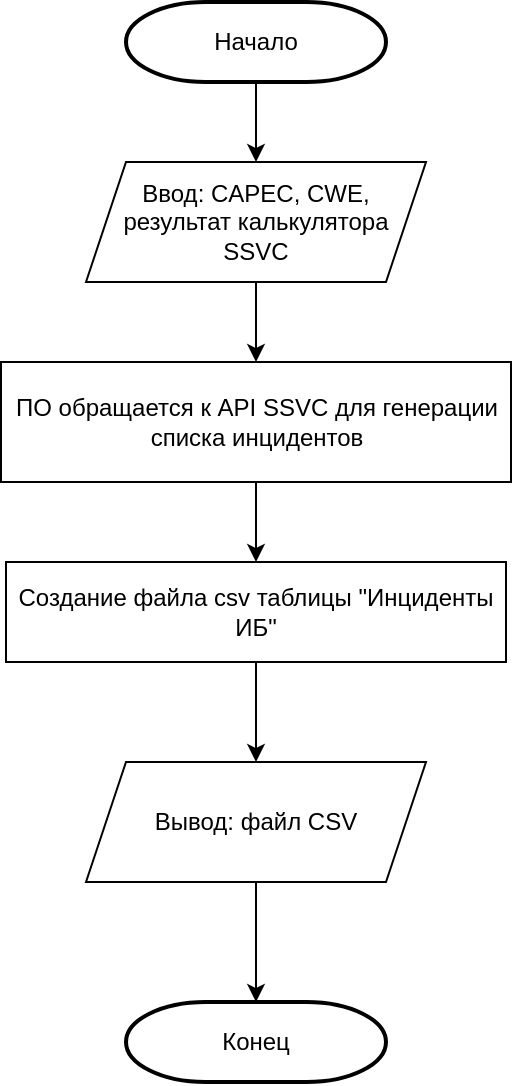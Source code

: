 <mxfile version="24.8.8">
  <diagram name="Страница — 1" id="FZuVYSKQKKseB5JXQPXO">
    <mxGraphModel dx="1386" dy="783" grid="1" gridSize="10" guides="1" tooltips="1" connect="1" arrows="1" fold="1" page="1" pageScale="1" pageWidth="827" pageHeight="1169" math="0" shadow="0">
      <root>
        <mxCell id="0" />
        <mxCell id="1" parent="0" />
        <mxCell id="OOqjMSeqivN8oYtt3gbK-1" value="" style="edgeStyle=orthogonalEdgeStyle;rounded=0;orthogonalLoop=1;jettySize=auto;html=1;" parent="1" source="OOqjMSeqivN8oYtt3gbK-2" target="OOqjMSeqivN8oYtt3gbK-5" edge="1">
          <mxGeometry relative="1" as="geometry" />
        </mxCell>
        <mxCell id="OOqjMSeqivN8oYtt3gbK-2" value="Начало" style="strokeWidth=2;html=1;shape=mxgraph.flowchart.terminator;whiteSpace=wrap;" parent="1" vertex="1">
          <mxGeometry x="400" y="80" width="130" height="40" as="geometry" />
        </mxCell>
        <mxCell id="OOqjMSeqivN8oYtt3gbK-3" value="Конец" style="strokeWidth=2;html=1;shape=mxgraph.flowchart.terminator;whiteSpace=wrap;" parent="1" vertex="1">
          <mxGeometry x="400" y="580" width="130" height="40" as="geometry" />
        </mxCell>
        <mxCell id="OOqjMSeqivN8oYtt3gbK-4" value="" style="edgeStyle=orthogonalEdgeStyle;rounded=0;orthogonalLoop=1;jettySize=auto;html=1;" parent="1" source="OOqjMSeqivN8oYtt3gbK-5" target="OOqjMSeqivN8oYtt3gbK-7" edge="1">
          <mxGeometry relative="1" as="geometry" />
        </mxCell>
        <mxCell id="OOqjMSeqivN8oYtt3gbK-5" value="Ввод: CAPEC, CWE, результат калькулятора SSVC" style="shape=parallelogram;perimeter=parallelogramPerimeter;whiteSpace=wrap;html=1;fixedSize=1;" parent="1" vertex="1">
          <mxGeometry x="380" y="160" width="170" height="60" as="geometry" />
        </mxCell>
        <mxCell id="OOqjMSeqivN8oYtt3gbK-6" value="" style="edgeStyle=orthogonalEdgeStyle;rounded=0;orthogonalLoop=1;jettySize=auto;html=1;" parent="1" source="OOqjMSeqivN8oYtt3gbK-7" target="OOqjMSeqivN8oYtt3gbK-9" edge="1">
          <mxGeometry relative="1" as="geometry" />
        </mxCell>
        <mxCell id="OOqjMSeqivN8oYtt3gbK-7" value="ПО обращается к API SSVC для генерации списка инцидентов" style="rounded=0;whiteSpace=wrap;html=1;" parent="1" vertex="1">
          <mxGeometry x="337.5" y="260" width="255" height="60" as="geometry" />
        </mxCell>
        <mxCell id="OOqjMSeqivN8oYtt3gbK-8" value="" style="edgeStyle=orthogonalEdgeStyle;rounded=0;orthogonalLoop=1;jettySize=auto;html=1;" parent="1" source="OOqjMSeqivN8oYtt3gbK-9" target="OOqjMSeqivN8oYtt3gbK-11" edge="1">
          <mxGeometry relative="1" as="geometry" />
        </mxCell>
        <mxCell id="OOqjMSeqivN8oYtt3gbK-9" value="Создание файла csv таблицы &quot;Инциденты ИБ&quot;" style="rounded=0;whiteSpace=wrap;html=1;" parent="1" vertex="1">
          <mxGeometry x="340" y="360" width="250" height="50" as="geometry" />
        </mxCell>
        <mxCell id="OOqjMSeqivN8oYtt3gbK-10" value="" style="edgeStyle=orthogonalEdgeStyle;rounded=0;orthogonalLoop=1;jettySize=auto;html=1;" parent="1" source="OOqjMSeqivN8oYtt3gbK-11" target="OOqjMSeqivN8oYtt3gbK-3" edge="1">
          <mxGeometry relative="1" as="geometry" />
        </mxCell>
        <mxCell id="OOqjMSeqivN8oYtt3gbK-11" value="Вывод: файл CSV" style="shape=parallelogram;perimeter=parallelogramPerimeter;whiteSpace=wrap;html=1;fixedSize=1;" parent="1" vertex="1">
          <mxGeometry x="380" y="460" width="170" height="60" as="geometry" />
        </mxCell>
      </root>
    </mxGraphModel>
  </diagram>
</mxfile>
